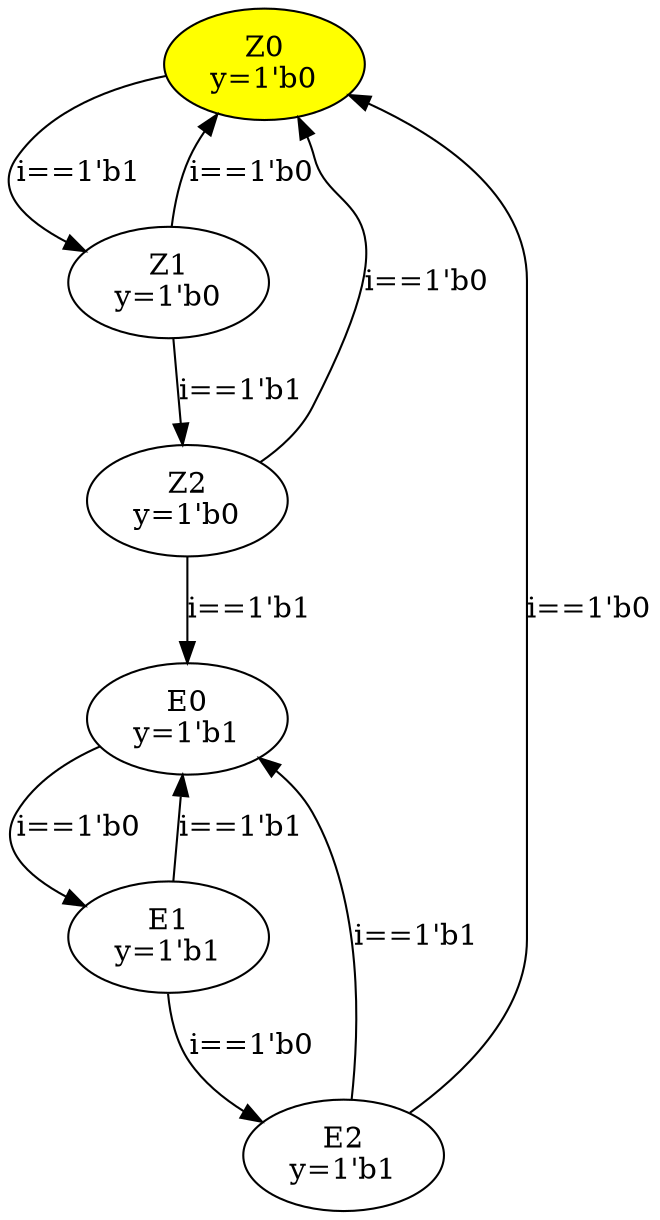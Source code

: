 digraph fsm {
Z0->Z1[label="i==1'b1"]
Z1->Z2[label="i==1'b1"]
Z1->Z0[label="i==1'b0"]
Z2->E0[label="i==1'b1"]
Z2->Z0[label="i==1'b0"]
E0->E1[label="i==1'b0"]
E1->E2[label="i==1'b0"]
E1->E0[label="i==1'b1"]
E2->Z0[label="i==1'b0"]
E2->E0[label="i==1'b1"]

Z0[label="Z0\ny=1'b0" style=filled fillcolor=yellow]
Z1[label="Z1\ny=1'b0"]
Z2[label="Z2\ny=1'b0"]
E0[label="E0\ny=1'b1"]
E1[label="E1\ny=1'b1"]
E2[label="E2\ny=1'b1"]
} # @FsmLog